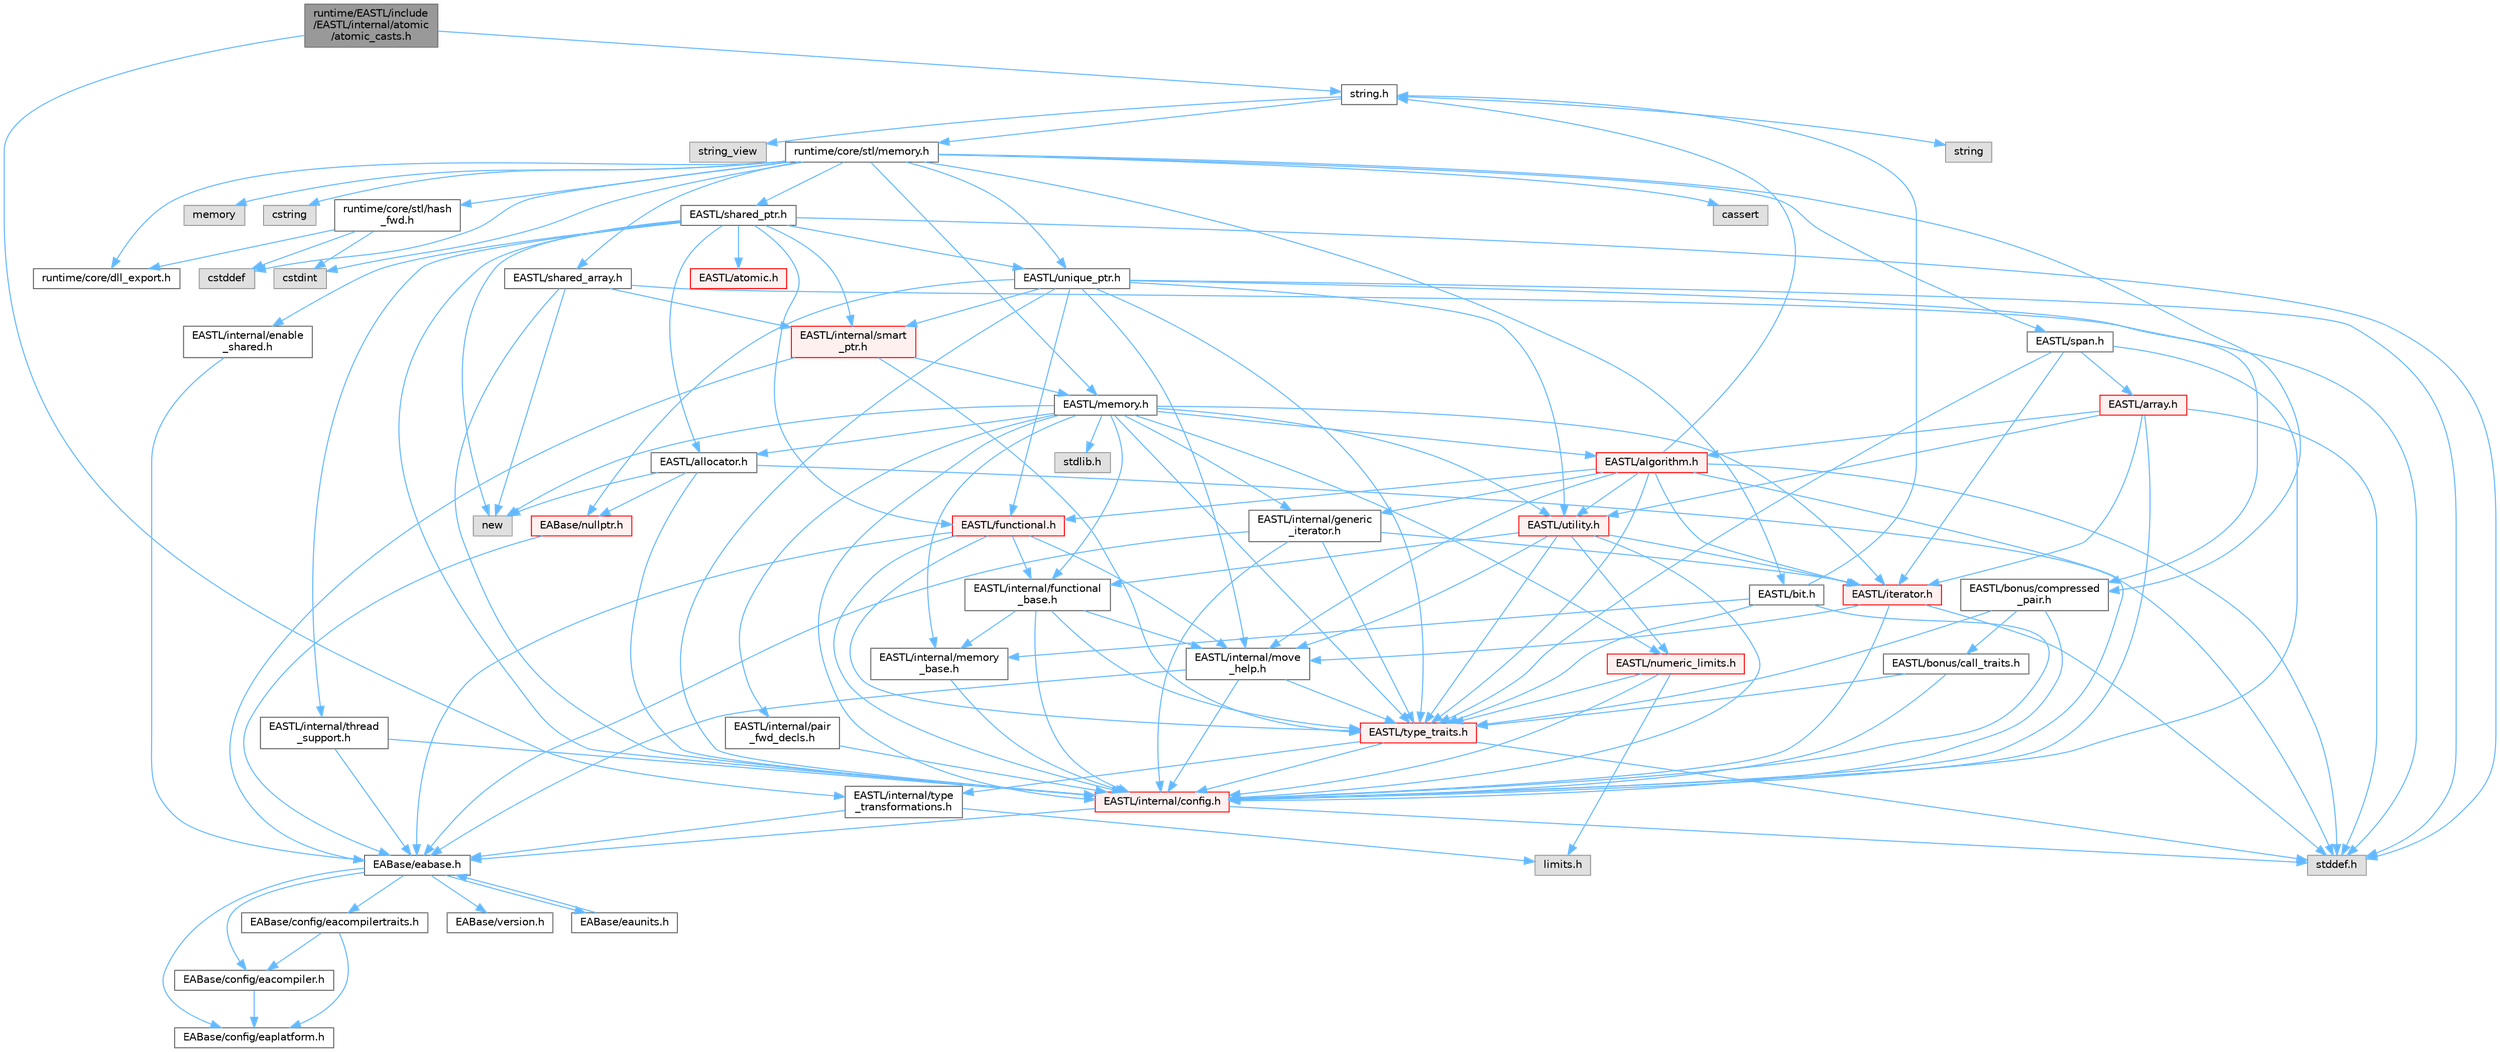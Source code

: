 digraph "runtime/EASTL/include/EASTL/internal/atomic/atomic_casts.h"
{
 // LATEX_PDF_SIZE
  bgcolor="transparent";
  edge [fontname=Helvetica,fontsize=10,labelfontname=Helvetica,labelfontsize=10];
  node [fontname=Helvetica,fontsize=10,shape=box,height=0.2,width=0.4];
  Node1 [id="Node000001",label="runtime/EASTL/include\l/EASTL/internal/atomic\l/atomic_casts.h",height=0.2,width=0.4,color="gray40", fillcolor="grey60", style="filled", fontcolor="black",tooltip=" "];
  Node1 -> Node2 [id="edge143_Node000001_Node000002",color="steelblue1",style="solid",tooltip=" "];
  Node2 [id="Node000002",label="EASTL/internal/type\l_transformations.h",height=0.2,width=0.4,color="grey40", fillcolor="white", style="filled",URL="$type__transformations_8h.html",tooltip=" "];
  Node2 -> Node3 [id="edge144_Node000002_Node000003",color="steelblue1",style="solid",tooltip=" "];
  Node3 [id="Node000003",label="EABase/eabase.h",height=0.2,width=0.4,color="grey40", fillcolor="white", style="filled",URL="$eabase_8h.html",tooltip=" "];
  Node3 -> Node4 [id="edge145_Node000003_Node000004",color="steelblue1",style="solid",tooltip=" "];
  Node4 [id="Node000004",label="EABase/config/eacompiler.h",height=0.2,width=0.4,color="grey40", fillcolor="white", style="filled",URL="$eacompiler_8h.html",tooltip=" "];
  Node4 -> Node5 [id="edge146_Node000004_Node000005",color="steelblue1",style="solid",tooltip=" "];
  Node5 [id="Node000005",label="EABase/config/eaplatform.h",height=0.2,width=0.4,color="grey40", fillcolor="white", style="filled",URL="$eaplatform_8h.html",tooltip=" "];
  Node3 -> Node6 [id="edge147_Node000003_Node000006",color="steelblue1",style="solid",tooltip=" "];
  Node6 [id="Node000006",label="EABase/config/eacompilertraits.h",height=0.2,width=0.4,color="grey40", fillcolor="white", style="filled",URL="$eacompilertraits_8h.html",tooltip=" "];
  Node6 -> Node5 [id="edge148_Node000006_Node000005",color="steelblue1",style="solid",tooltip=" "];
  Node6 -> Node4 [id="edge149_Node000006_Node000004",color="steelblue1",style="solid",tooltip=" "];
  Node3 -> Node5 [id="edge150_Node000003_Node000005",color="steelblue1",style="solid",tooltip=" "];
  Node3 -> Node7 [id="edge151_Node000003_Node000007",color="steelblue1",style="solid",tooltip=" "];
  Node7 [id="Node000007",label="EABase/version.h",height=0.2,width=0.4,color="grey40", fillcolor="white", style="filled",URL="$_e_a_s_t_l_2packages_2_e_a_base_2include_2_common_2_e_a_base_2version_8h.html",tooltip=" "];
  Node3 -> Node8 [id="edge152_Node000003_Node000008",color="steelblue1",style="solid",tooltip=" "];
  Node8 [id="Node000008",label="EABase/eaunits.h",height=0.2,width=0.4,color="grey40", fillcolor="white", style="filled",URL="$eaunits_8h.html",tooltip=" "];
  Node8 -> Node3 [id="edge153_Node000008_Node000003",color="steelblue1",style="solid",tooltip=" "];
  Node2 -> Node9 [id="edge154_Node000002_Node000009",color="steelblue1",style="solid",tooltip=" "];
  Node9 [id="Node000009",label="limits.h",height=0.2,width=0.4,color="grey60", fillcolor="#E0E0E0", style="filled",tooltip=" "];
  Node1 -> Node10 [id="edge155_Node000001_Node000010",color="steelblue1",style="solid",tooltip=" "];
  Node10 [id="Node000010",label="string.h",height=0.2,width=0.4,color="grey40", fillcolor="white", style="filled",URL="$string_8h.html",tooltip=" "];
  Node10 -> Node11 [id="edge156_Node000010_Node000011",color="steelblue1",style="solid",tooltip=" "];
  Node11 [id="Node000011",label="string",height=0.2,width=0.4,color="grey60", fillcolor="#E0E0E0", style="filled",tooltip=" "];
  Node10 -> Node12 [id="edge157_Node000010_Node000012",color="steelblue1",style="solid",tooltip=" "];
  Node12 [id="Node000012",label="string_view",height=0.2,width=0.4,color="grey60", fillcolor="#E0E0E0", style="filled",tooltip=" "];
  Node10 -> Node13 [id="edge158_Node000010_Node000013",color="steelblue1",style="solid",tooltip=" "];
  Node13 [id="Node000013",label="runtime/core/stl/memory.h",height=0.2,width=0.4,color="grey40", fillcolor="white", style="filled",URL="$core_2stl_2memory_8h.html",tooltip=" "];
  Node13 -> Node14 [id="edge159_Node000013_Node000014",color="steelblue1",style="solid",tooltip=" "];
  Node14 [id="Node000014",label="cstddef",height=0.2,width=0.4,color="grey60", fillcolor="#E0E0E0", style="filled",tooltip=" "];
  Node13 -> Node15 [id="edge160_Node000013_Node000015",color="steelblue1",style="solid",tooltip=" "];
  Node15 [id="Node000015",label="cstdint",height=0.2,width=0.4,color="grey60", fillcolor="#E0E0E0", style="filled",tooltip=" "];
  Node13 -> Node16 [id="edge161_Node000013_Node000016",color="steelblue1",style="solid",tooltip=" "];
  Node16 [id="Node000016",label="cassert",height=0.2,width=0.4,color="grey60", fillcolor="#E0E0E0", style="filled",tooltip=" "];
  Node13 -> Node17 [id="edge162_Node000013_Node000017",color="steelblue1",style="solid",tooltip=" "];
  Node17 [id="Node000017",label="memory",height=0.2,width=0.4,color="grey60", fillcolor="#E0E0E0", style="filled",tooltip=" "];
  Node13 -> Node18 [id="edge163_Node000013_Node000018",color="steelblue1",style="solid",tooltip=" "];
  Node18 [id="Node000018",label="cstring",height=0.2,width=0.4,color="grey60", fillcolor="#E0E0E0", style="filled",tooltip=" "];
  Node13 -> Node19 [id="edge164_Node000013_Node000019",color="steelblue1",style="solid",tooltip=" "];
  Node19 [id="Node000019",label="EASTL/bit.h",height=0.2,width=0.4,color="grey40", fillcolor="white", style="filled",URL="$bit_8h.html",tooltip=" "];
  Node19 -> Node20 [id="edge165_Node000019_Node000020",color="steelblue1",style="solid",tooltip=" "];
  Node20 [id="Node000020",label="EASTL/internal/config.h",height=0.2,width=0.4,color="red", fillcolor="#FFF0F0", style="filled",URL="$config_8h.html",tooltip=" "];
  Node20 -> Node3 [id="edge166_Node000020_Node000003",color="steelblue1",style="solid",tooltip=" "];
  Node20 -> Node22 [id="edge167_Node000020_Node000022",color="steelblue1",style="solid",tooltip=" "];
  Node22 [id="Node000022",label="stddef.h",height=0.2,width=0.4,color="grey60", fillcolor="#E0E0E0", style="filled",tooltip=" "];
  Node19 -> Node23 [id="edge168_Node000019_Node000023",color="steelblue1",style="solid",tooltip=" "];
  Node23 [id="Node000023",label="EASTL/internal/memory\l_base.h",height=0.2,width=0.4,color="grey40", fillcolor="white", style="filled",URL="$memory__base_8h.html",tooltip=" "];
  Node23 -> Node20 [id="edge169_Node000023_Node000020",color="steelblue1",style="solid",tooltip=" "];
  Node19 -> Node24 [id="edge170_Node000019_Node000024",color="steelblue1",style="solid",tooltip=" "];
  Node24 [id="Node000024",label="EASTL/type_traits.h",height=0.2,width=0.4,color="red", fillcolor="#FFF0F0", style="filled",URL="$_e_a_s_t_l_2include_2_e_a_s_t_l_2type__traits_8h.html",tooltip=" "];
  Node24 -> Node20 [id="edge171_Node000024_Node000020",color="steelblue1",style="solid",tooltip=" "];
  Node24 -> Node22 [id="edge172_Node000024_Node000022",color="steelblue1",style="solid",tooltip=" "];
  Node24 -> Node2 [id="edge173_Node000024_Node000002",color="steelblue1",style="solid",tooltip=" "];
  Node19 -> Node10 [id="edge174_Node000019_Node000010",color="steelblue1",style="solid",tooltip=" "];
  Node13 -> Node32 [id="edge175_Node000013_Node000032",color="steelblue1",style="solid",tooltip=" "];
  Node32 [id="Node000032",label="EASTL/memory.h",height=0.2,width=0.4,color="grey40", fillcolor="white", style="filled",URL="$_e_a_s_t_l_2include_2_e_a_s_t_l_2memory_8h.html",tooltip=" "];
  Node32 -> Node20 [id="edge176_Node000032_Node000020",color="steelblue1",style="solid",tooltip=" "];
  Node32 -> Node23 [id="edge177_Node000032_Node000023",color="steelblue1",style="solid",tooltip=" "];
  Node32 -> Node33 [id="edge178_Node000032_Node000033",color="steelblue1",style="solid",tooltip=" "];
  Node33 [id="Node000033",label="EASTL/internal/generic\l_iterator.h",height=0.2,width=0.4,color="grey40", fillcolor="white", style="filled",URL="$generic__iterator_8h.html",tooltip=" "];
  Node33 -> Node3 [id="edge179_Node000033_Node000003",color="steelblue1",style="solid",tooltip=" "];
  Node33 -> Node20 [id="edge180_Node000033_Node000020",color="steelblue1",style="solid",tooltip=" "];
  Node33 -> Node34 [id="edge181_Node000033_Node000034",color="steelblue1",style="solid",tooltip=" "];
  Node34 [id="Node000034",label="EASTL/iterator.h",height=0.2,width=0.4,color="red", fillcolor="#FFF0F0", style="filled",URL="$_e_a_s_t_l_2include_2_e_a_s_t_l_2iterator_8h.html",tooltip=" "];
  Node34 -> Node20 [id="edge182_Node000034_Node000020",color="steelblue1",style="solid",tooltip=" "];
  Node34 -> Node35 [id="edge183_Node000034_Node000035",color="steelblue1",style="solid",tooltip=" "];
  Node35 [id="Node000035",label="EASTL/internal/move\l_help.h",height=0.2,width=0.4,color="grey40", fillcolor="white", style="filled",URL="$move__help_8h.html",tooltip=" "];
  Node35 -> Node3 [id="edge184_Node000035_Node000003",color="steelblue1",style="solid",tooltip=" "];
  Node35 -> Node20 [id="edge185_Node000035_Node000020",color="steelblue1",style="solid",tooltip=" "];
  Node35 -> Node24 [id="edge186_Node000035_Node000024",color="steelblue1",style="solid",tooltip=" "];
  Node34 -> Node22 [id="edge187_Node000034_Node000022",color="steelblue1",style="solid",tooltip=" "];
  Node33 -> Node24 [id="edge188_Node000033_Node000024",color="steelblue1",style="solid",tooltip=" "];
  Node32 -> Node37 [id="edge189_Node000032_Node000037",color="steelblue1",style="solid",tooltip=" "];
  Node37 [id="Node000037",label="EASTL/internal/pair\l_fwd_decls.h",height=0.2,width=0.4,color="grey40", fillcolor="white", style="filled",URL="$pair__fwd__decls_8h.html",tooltip=" "];
  Node37 -> Node20 [id="edge190_Node000037_Node000020",color="steelblue1",style="solid",tooltip=" "];
  Node32 -> Node38 [id="edge191_Node000032_Node000038",color="steelblue1",style="solid",tooltip=" "];
  Node38 [id="Node000038",label="EASTL/internal/functional\l_base.h",height=0.2,width=0.4,color="grey40", fillcolor="white", style="filled",URL="$functional__base_8h.html",tooltip=" "];
  Node38 -> Node20 [id="edge192_Node000038_Node000020",color="steelblue1",style="solid",tooltip=" "];
  Node38 -> Node23 [id="edge193_Node000038_Node000023",color="steelblue1",style="solid",tooltip=" "];
  Node38 -> Node35 [id="edge194_Node000038_Node000035",color="steelblue1",style="solid",tooltip=" "];
  Node38 -> Node24 [id="edge195_Node000038_Node000024",color="steelblue1",style="solid",tooltip=" "];
  Node32 -> Node39 [id="edge196_Node000032_Node000039",color="steelblue1",style="solid",tooltip=" "];
  Node39 [id="Node000039",label="EASTL/algorithm.h",height=0.2,width=0.4,color="red", fillcolor="#FFF0F0", style="filled",URL="$_e_a_s_t_l_2include_2_e_a_s_t_l_2algorithm_8h.html",tooltip=" "];
  Node39 -> Node20 [id="edge197_Node000039_Node000020",color="steelblue1",style="solid",tooltip=" "];
  Node39 -> Node24 [id="edge198_Node000039_Node000024",color="steelblue1",style="solid",tooltip=" "];
  Node39 -> Node35 [id="edge199_Node000039_Node000035",color="steelblue1",style="solid",tooltip=" "];
  Node39 -> Node34 [id="edge200_Node000039_Node000034",color="steelblue1",style="solid",tooltip=" "];
  Node39 -> Node42 [id="edge201_Node000039_Node000042",color="steelblue1",style="solid",tooltip=" "];
  Node42 [id="Node000042",label="EASTL/functional.h",height=0.2,width=0.4,color="red", fillcolor="#FFF0F0", style="filled",URL="$_e_a_s_t_l_2include_2_e_a_s_t_l_2functional_8h.html",tooltip=" "];
  Node42 -> Node3 [id="edge202_Node000042_Node000003",color="steelblue1",style="solid",tooltip=" "];
  Node42 -> Node20 [id="edge203_Node000042_Node000020",color="steelblue1",style="solid",tooltip=" "];
  Node42 -> Node35 [id="edge204_Node000042_Node000035",color="steelblue1",style="solid",tooltip=" "];
  Node42 -> Node24 [id="edge205_Node000042_Node000024",color="steelblue1",style="solid",tooltip=" "];
  Node42 -> Node38 [id="edge206_Node000042_Node000038",color="steelblue1",style="solid",tooltip=" "];
  Node39 -> Node49 [id="edge207_Node000039_Node000049",color="steelblue1",style="solid",tooltip=" "];
  Node49 [id="Node000049",label="EASTL/utility.h",height=0.2,width=0.4,color="red", fillcolor="#FFF0F0", style="filled",URL="$_e_a_s_t_l_2include_2_e_a_s_t_l_2utility_8h.html",tooltip=" "];
  Node49 -> Node20 [id="edge208_Node000049_Node000020",color="steelblue1",style="solid",tooltip=" "];
  Node49 -> Node24 [id="edge209_Node000049_Node000024",color="steelblue1",style="solid",tooltip=" "];
  Node49 -> Node34 [id="edge210_Node000049_Node000034",color="steelblue1",style="solid",tooltip=" "];
  Node49 -> Node50 [id="edge211_Node000049_Node000050",color="steelblue1",style="solid",tooltip=" "];
  Node50 [id="Node000050",label="EASTL/numeric_limits.h",height=0.2,width=0.4,color="red", fillcolor="#FFF0F0", style="filled",URL="$numeric__limits_8h.html",tooltip=" "];
  Node50 -> Node20 [id="edge212_Node000050_Node000020",color="steelblue1",style="solid",tooltip=" "];
  Node50 -> Node24 [id="edge213_Node000050_Node000024",color="steelblue1",style="solid",tooltip=" "];
  Node50 -> Node9 [id="edge214_Node000050_Node000009",color="steelblue1",style="solid",tooltip=" "];
  Node49 -> Node38 [id="edge215_Node000049_Node000038",color="steelblue1",style="solid",tooltip=" "];
  Node49 -> Node35 [id="edge216_Node000049_Node000035",color="steelblue1",style="solid",tooltip=" "];
  Node39 -> Node33 [id="edge217_Node000039_Node000033",color="steelblue1",style="solid",tooltip=" "];
  Node39 -> Node22 [id="edge218_Node000039_Node000022",color="steelblue1",style="solid",tooltip=" "];
  Node39 -> Node10 [id="edge219_Node000039_Node000010",color="steelblue1",style="solid",tooltip=" "];
  Node32 -> Node24 [id="edge220_Node000032_Node000024",color="steelblue1",style="solid",tooltip=" "];
  Node32 -> Node46 [id="edge221_Node000032_Node000046",color="steelblue1",style="solid",tooltip=" "];
  Node46 [id="Node000046",label="EASTL/allocator.h",height=0.2,width=0.4,color="grey40", fillcolor="white", style="filled",URL="$allocator_8h.html",tooltip=" "];
  Node46 -> Node20 [id="edge222_Node000046_Node000020",color="steelblue1",style="solid",tooltip=" "];
  Node46 -> Node26 [id="edge223_Node000046_Node000026",color="steelblue1",style="solid",tooltip=" "];
  Node26 [id="Node000026",label="EABase/nullptr.h",height=0.2,width=0.4,color="red", fillcolor="#FFF0F0", style="filled",URL="$nullptr_8h.html",tooltip=" "];
  Node26 -> Node3 [id="edge224_Node000026_Node000003",color="steelblue1",style="solid",tooltip=" "];
  Node46 -> Node22 [id="edge225_Node000046_Node000022",color="steelblue1",style="solid",tooltip=" "];
  Node46 -> Node47 [id="edge226_Node000046_Node000047",color="steelblue1",style="solid",tooltip=" "];
  Node47 [id="Node000047",label="new",height=0.2,width=0.4,color="grey60", fillcolor="#E0E0E0", style="filled",tooltip=" "];
  Node32 -> Node34 [id="edge227_Node000032_Node000034",color="steelblue1",style="solid",tooltip=" "];
  Node32 -> Node49 [id="edge228_Node000032_Node000049",color="steelblue1",style="solid",tooltip=" "];
  Node32 -> Node50 [id="edge229_Node000032_Node000050",color="steelblue1",style="solid",tooltip=" "];
  Node32 -> Node59 [id="edge230_Node000032_Node000059",color="steelblue1",style="solid",tooltip=" "];
  Node59 [id="Node000059",label="stdlib.h",height=0.2,width=0.4,color="grey60", fillcolor="#E0E0E0", style="filled",tooltip=" "];
  Node32 -> Node47 [id="edge231_Node000032_Node000047",color="steelblue1",style="solid",tooltip=" "];
  Node13 -> Node60 [id="edge232_Node000013_Node000060",color="steelblue1",style="solid",tooltip=" "];
  Node60 [id="Node000060",label="EASTL/shared_array.h",height=0.2,width=0.4,color="grey40", fillcolor="white", style="filled",URL="$shared__array_8h.html",tooltip=" "];
  Node60 -> Node20 [id="edge233_Node000060_Node000020",color="steelblue1",style="solid",tooltip=" "];
  Node60 -> Node61 [id="edge234_Node000060_Node000061",color="steelblue1",style="solid",tooltip=" "];
  Node61 [id="Node000061",label="EASTL/internal/smart\l_ptr.h",height=0.2,width=0.4,color="red", fillcolor="#FFF0F0", style="filled",URL="$smart__ptr_8h.html",tooltip=" "];
  Node61 -> Node3 [id="edge235_Node000061_Node000003",color="steelblue1",style="solid",tooltip=" "];
  Node61 -> Node32 [id="edge236_Node000061_Node000032",color="steelblue1",style="solid",tooltip=" "];
  Node61 -> Node24 [id="edge237_Node000061_Node000024",color="steelblue1",style="solid",tooltip=" "];
  Node60 -> Node47 [id="edge238_Node000060_Node000047",color="steelblue1",style="solid",tooltip=" "];
  Node60 -> Node22 [id="edge239_Node000060_Node000022",color="steelblue1",style="solid",tooltip=" "];
  Node13 -> Node63 [id="edge240_Node000013_Node000063",color="steelblue1",style="solid",tooltip=" "];
  Node63 [id="Node000063",label="EASTL/unique_ptr.h",height=0.2,width=0.4,color="grey40", fillcolor="white", style="filled",URL="$unique__ptr_8h.html",tooltip=" "];
  Node63 -> Node26 [id="edge241_Node000063_Node000026",color="steelblue1",style="solid",tooltip=" "];
  Node63 -> Node64 [id="edge242_Node000063_Node000064",color="steelblue1",style="solid",tooltip=" "];
  Node64 [id="Node000064",label="EASTL/bonus/compressed\l_pair.h",height=0.2,width=0.4,color="grey40", fillcolor="white", style="filled",URL="$compressed__pair_8h.html",tooltip=" "];
  Node64 -> Node20 [id="edge243_Node000064_Node000020",color="steelblue1",style="solid",tooltip=" "];
  Node64 -> Node24 [id="edge244_Node000064_Node000024",color="steelblue1",style="solid",tooltip=" "];
  Node64 -> Node65 [id="edge245_Node000064_Node000065",color="steelblue1",style="solid",tooltip=" "];
  Node65 [id="Node000065",label="EASTL/bonus/call_traits.h",height=0.2,width=0.4,color="grey40", fillcolor="white", style="filled",URL="$call__traits_8h.html",tooltip=" "];
  Node65 -> Node20 [id="edge246_Node000065_Node000020",color="steelblue1",style="solid",tooltip=" "];
  Node65 -> Node24 [id="edge247_Node000065_Node000024",color="steelblue1",style="solid",tooltip=" "];
  Node63 -> Node42 [id="edge248_Node000063_Node000042",color="steelblue1",style="solid",tooltip=" "];
  Node63 -> Node20 [id="edge249_Node000063_Node000020",color="steelblue1",style="solid",tooltip=" "];
  Node63 -> Node35 [id="edge250_Node000063_Node000035",color="steelblue1",style="solid",tooltip=" "];
  Node63 -> Node61 [id="edge251_Node000063_Node000061",color="steelblue1",style="solid",tooltip=" "];
  Node63 -> Node24 [id="edge252_Node000063_Node000024",color="steelblue1",style="solid",tooltip=" "];
  Node63 -> Node49 [id="edge253_Node000063_Node000049",color="steelblue1",style="solid",tooltip=" "];
  Node63 -> Node22 [id="edge254_Node000063_Node000022",color="steelblue1",style="solid",tooltip=" "];
  Node13 -> Node66 [id="edge255_Node000013_Node000066",color="steelblue1",style="solid",tooltip=" "];
  Node66 [id="Node000066",label="EASTL/shared_ptr.h",height=0.2,width=0.4,color="grey40", fillcolor="white", style="filled",URL="$shared__ptr_8h.html",tooltip=" "];
  Node66 -> Node20 [id="edge256_Node000066_Node000020",color="steelblue1",style="solid",tooltip=" "];
  Node66 -> Node61 [id="edge257_Node000066_Node000061",color="steelblue1",style="solid",tooltip=" "];
  Node66 -> Node67 [id="edge258_Node000066_Node000067",color="steelblue1",style="solid",tooltip=" "];
  Node67 [id="Node000067",label="EASTL/internal/thread\l_support.h",height=0.2,width=0.4,color="grey40", fillcolor="white", style="filled",URL="$thread__support_8h.html",tooltip=" "];
  Node67 -> Node3 [id="edge259_Node000067_Node000003",color="steelblue1",style="solid",tooltip=" "];
  Node67 -> Node20 [id="edge260_Node000067_Node000020",color="steelblue1",style="solid",tooltip=" "];
  Node66 -> Node63 [id="edge261_Node000066_Node000063",color="steelblue1",style="solid",tooltip=" "];
  Node66 -> Node42 [id="edge262_Node000066_Node000042",color="steelblue1",style="solid",tooltip=" "];
  Node66 -> Node46 [id="edge263_Node000066_Node000046",color="steelblue1",style="solid",tooltip=" "];
  Node66 -> Node68 [id="edge264_Node000066_Node000068",color="steelblue1",style="solid",tooltip=" "];
  Node68 [id="Node000068",label="EASTL/atomic.h",height=0.2,width=0.4,color="red", fillcolor="#FFF0F0", style="filled",URL="$_e_a_s_t_l_2include_2_e_a_s_t_l_2atomic_8h.html",tooltip=" "];
  Node66 -> Node47 [id="edge265_Node000066_Node000047",color="steelblue1",style="solid",tooltip=" "];
  Node66 -> Node22 [id="edge266_Node000066_Node000022",color="steelblue1",style="solid",tooltip=" "];
  Node66 -> Node144 [id="edge267_Node000066_Node000144",color="steelblue1",style="solid",tooltip=" "];
  Node144 [id="Node000144",label="EASTL/internal/enable\l_shared.h",height=0.2,width=0.4,color="grey40", fillcolor="white", style="filled",URL="$enable__shared_8h.html",tooltip=" "];
  Node144 -> Node3 [id="edge268_Node000144_Node000003",color="steelblue1",style="solid",tooltip=" "];
  Node13 -> Node145 [id="edge269_Node000013_Node000145",color="steelblue1",style="solid",tooltip=" "];
  Node145 [id="Node000145",label="EASTL/span.h",height=0.2,width=0.4,color="grey40", fillcolor="white", style="filled",URL="$span_8h.html",tooltip=" "];
  Node145 -> Node20 [id="edge270_Node000145_Node000020",color="steelblue1",style="solid",tooltip=" "];
  Node145 -> Node24 [id="edge271_Node000145_Node000024",color="steelblue1",style="solid",tooltip=" "];
  Node145 -> Node34 [id="edge272_Node000145_Node000034",color="steelblue1",style="solid",tooltip=" "];
  Node145 -> Node146 [id="edge273_Node000145_Node000146",color="steelblue1",style="solid",tooltip=" "];
  Node146 [id="Node000146",label="EASTL/array.h",height=0.2,width=0.4,color="red", fillcolor="#FFF0F0", style="filled",URL="$array_8h.html",tooltip=" "];
  Node146 -> Node20 [id="edge274_Node000146_Node000020",color="steelblue1",style="solid",tooltip=" "];
  Node146 -> Node34 [id="edge275_Node000146_Node000034",color="steelblue1",style="solid",tooltip=" "];
  Node146 -> Node39 [id="edge276_Node000146_Node000039",color="steelblue1",style="solid",tooltip=" "];
  Node146 -> Node49 [id="edge277_Node000146_Node000049",color="steelblue1",style="solid",tooltip=" "];
  Node146 -> Node22 [id="edge278_Node000146_Node000022",color="steelblue1",style="solid",tooltip=" "];
  Node13 -> Node64 [id="edge279_Node000013_Node000064",color="steelblue1",style="solid",tooltip=" "];
  Node13 -> Node148 [id="edge280_Node000013_Node000148",color="steelblue1",style="solid",tooltip=" "];
  Node148 [id="Node000148",label="runtime/core/dll_export.h",height=0.2,width=0.4,color="grey40", fillcolor="white", style="filled",URL="$dll__export_8h.html",tooltip=" "];
  Node13 -> Node149 [id="edge281_Node000013_Node000149",color="steelblue1",style="solid",tooltip=" "];
  Node149 [id="Node000149",label="runtime/core/stl/hash\l_fwd.h",height=0.2,width=0.4,color="grey40", fillcolor="white", style="filled",URL="$hash__fwd_8h.html",tooltip=" "];
  Node149 -> Node14 [id="edge282_Node000149_Node000014",color="steelblue1",style="solid",tooltip=" "];
  Node149 -> Node15 [id="edge283_Node000149_Node000015",color="steelblue1",style="solid",tooltip=" "];
  Node149 -> Node148 [id="edge284_Node000149_Node000148",color="steelblue1",style="solid",tooltip=" "];
}
